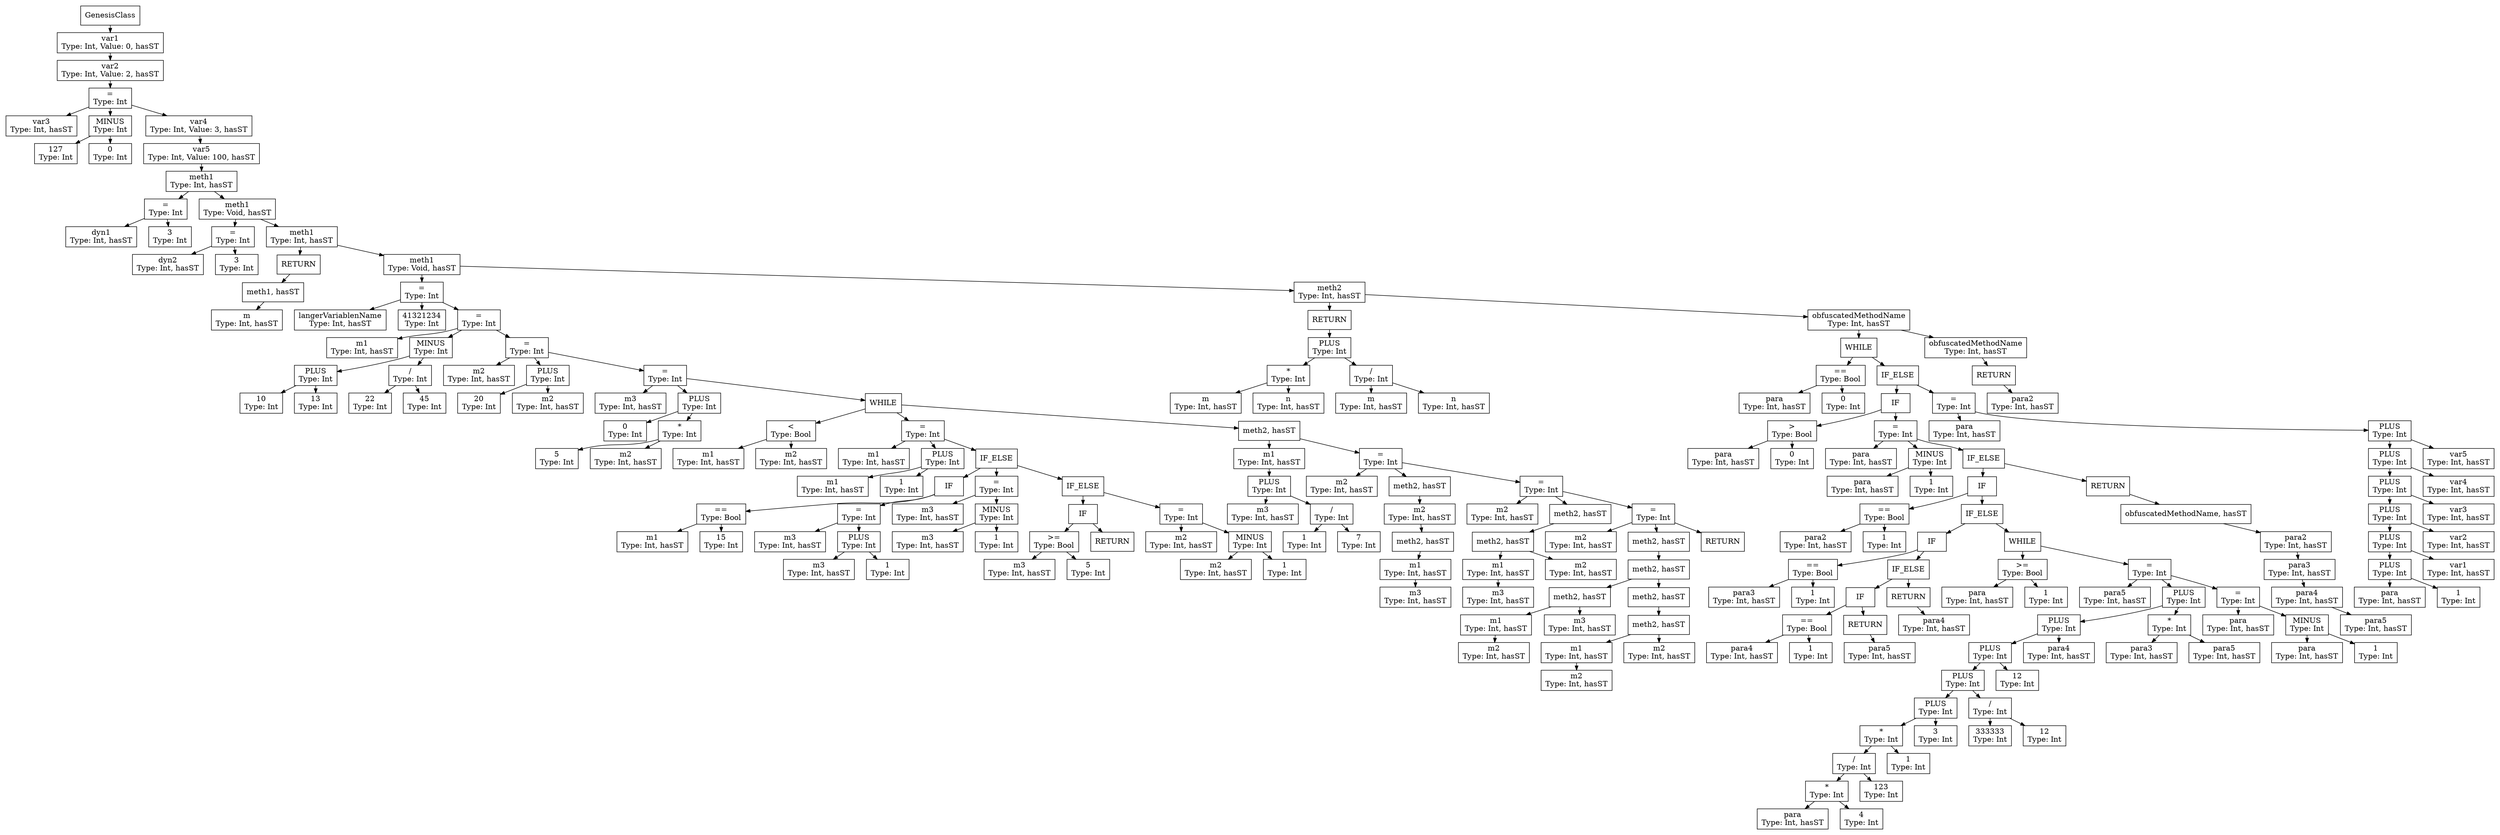 digraph D {
graph [ dpi = 150 ]
nodesep=0.3;
ranksep=0.2;
margin=0.1;
node [shape=box];
edge [arrowsize=0.8];

GenesisClass [label="GenesisClass"];
GenesisClass -> var1;
var1 [label="var1\nType: Int, Value: 0, hasST"];
var1 -> var2;
var2 [label="var2\nType: Int, Value: 2, hasST"];
var2 -> ASSIGN_2;
ASSIGN_2 [label="=\nType: Int"];
ASSIGN_2 -> var3;
var3 [label="var3\nType: Int, hasST"];
ASSIGN_2 -> MINUS_0;
MINUS_0 [label="MINUS\nType: Int"];
MINUS_0 -> N127_2;
N127_2 [label="127\nType: Int"];
MINUS_0 -> N0_3;
N0_3 [label="0\nType: Int"];
ASSIGN_2 -> var4;
var4 [label="var4\nType: Int, Value: 3, hasST"];
var4 -> var5;
var5 [label="var5\nType: Int, Value: 100, hasST"];
var5 -> meth1_0;
meth1_0 [label="meth1\nType: Int, hasST"];
meth1_0 -> ASSIGN_5;
ASSIGN_5 [label="=\nType: Int"];
ASSIGN_5 -> dyn1_0;
dyn1_0 [label="dyn1\nType: Int, hasST"];
ASSIGN_5 -> N3_6;
N3_6 [label="3\nType: Int"];
meth1_0 -> meth1_1;
meth1_1 [label="meth1\nType: Void, hasST"];
meth1_1 -> ASSIGN_6;
ASSIGN_6 [label="=\nType: Int"];
ASSIGN_6 -> dyn2_1;
dyn2_1 [label="dyn2\nType: Int, hasST"];
ASSIGN_6 -> N3_7;
N3_7 [label="3\nType: Int"];
meth1_1 -> meth1_2;
meth1_2 [label="meth1\nType: Int, hasST"];
meth1_2 -> RETURN_0;
RETURN_0 [label="RETURN"];
RETURN_0 -> meth1_C_0;
meth1_C_0 [label="meth1, hasST"];
meth1_C_0 -> m_2;
m_2 [label="m\nType: Int, hasST"];
meth1_2 -> meth1_3;
meth1_3 [label="meth1\nType: Void, hasST"];
meth1_3 -> ASSIGN_7;
ASSIGN_7 [label="=\nType: Int"];
ASSIGN_7 -> langerVariablenName_3;
langerVariablenName_3 [label="langerVariablenName\nType: Int, hasST"];
ASSIGN_7 -> N41321234_8;
N41321234_8 [label="41321234\nType: Int"];
ASSIGN_7 -> ASSIGN_8;
ASSIGN_8 [label="=\nType: Int"];
ASSIGN_8 -> m1_4;
m1_4 [label="m1\nType: Int, hasST"];
ASSIGN_8 -> MINUS_2;
MINUS_2 [label="MINUS\nType: Int"];
MINUS_2 -> PLUS_1;
PLUS_1 [label="PLUS\nType: Int"];
PLUS_1 -> N10_9;
N10_9 [label="10\nType: Int"];
PLUS_1 -> N13_10;
N13_10 [label="13\nType: Int"];
MINUS_2 -> QUOT0;
QUOT0 [label="/\nType: Int"];
QUOT0 -> N22_11;
N22_11 [label="22\nType: Int"];
QUOT0 -> N45_12;
N45_12 [label="45\nType: Int"];
ASSIGN_8 -> ASSIGN_9;
ASSIGN_9 [label="=\nType: Int"];
ASSIGN_9 -> m2_5;
m2_5 [label="m2\nType: Int, hasST"];
ASSIGN_9 -> PLUS_3;
PLUS_3 [label="PLUS\nType: Int"];
PLUS_3 -> N20_13;
N20_13 [label="20\nType: Int"];
PLUS_3 -> m2_6;
m2_6 [label="m2\nType: Int, hasST"];
ASSIGN_9 -> ASSIGN_10;
ASSIGN_10 [label="=\nType: Int"];
ASSIGN_10 -> m3_7;
m3_7 [label="m3\nType: Int, hasST"];
ASSIGN_10 -> PLUS_4;
PLUS_4 [label="PLUS\nType: Int"];
PLUS_4 -> N0_14;
N0_14 [label="0\nType: Int"];
PLUS_4 -> TIMES1;
TIMES1 [label="*\nType: Int"];
TIMES1 -> N5_15;
N5_15 [label="5\nType: Int"];
TIMES1 -> m2_8;
m2_8 [label="m2\nType: Int, hasST"];
ASSIGN_10 -> WHILE_0;
WHILE_0 [label="WHILE"];
WHILE_0 -> LTHAN0;
LTHAN0 [label="<\nType: Bool"];
LTHAN0 -> m1_9;
m1_9 [label="m1\nType: Int, hasST"];
LTHAN0 -> m2_10;
m2_10 [label="m2\nType: Int, hasST"];
WHILE_0 -> ASSIGN_11;
ASSIGN_11 [label="=\nType: Int"];
ASSIGN_11 -> m1_11;
m1_11 [label="m1\nType: Int, hasST"];
ASSIGN_11 -> PLUS_5;
PLUS_5 [label="PLUS\nType: Int"];
PLUS_5 -> m1_12;
m1_12 [label="m1\nType: Int, hasST"];
PLUS_5 -> N1_16;
N1_16 [label="1\nType: Int"];
ASSIGN_11 -> IF_ELSE_0;
IF_ELSE_0 [label="IF_ELSE"];
IF_ELSE_0 -> IF_0;
IF_0 [label="IF"];
IF_0 -> EQUALS1;
EQUALS1 [label="==\nType: Bool"];
EQUALS1 -> m1_13;
m1_13 [label="m1\nType: Int, hasST"];
EQUALS1 -> N15_17;
N15_17 [label="15\nType: Int"];
IF_0 -> ASSIGN_12;
ASSIGN_12 [label="=\nType: Int"];
ASSIGN_12 -> m3_14;
m3_14 [label="m3\nType: Int, hasST"];
ASSIGN_12 -> PLUS_6;
PLUS_6 [label="PLUS\nType: Int"];
PLUS_6 -> m3_15;
m3_15 [label="m3\nType: Int, hasST"];
PLUS_6 -> N1_18;
N1_18 [label="1\nType: Int"];
IF_ELSE_0 -> ASSIGN_13;
ASSIGN_13 [label="=\nType: Int"];
ASSIGN_13 -> m3_16;
m3_16 [label="m3\nType: Int, hasST"];
ASSIGN_13 -> MINUS_7;
MINUS_7 [label="MINUS\nType: Int"];
MINUS_7 -> m3_17;
m3_17 [label="m3\nType: Int, hasST"];
MINUS_7 -> N1_19;
N1_19 [label="1\nType: Int"];
IF_ELSE_0 -> IF_ELSE_1;
IF_ELSE_1 [label="IF_ELSE"];
IF_ELSE_1 -> IF_1;
IF_1 [label="IF"];
IF_1 -> GTHANOR2;
GTHANOR2 [label=">=\nType: Bool"];
GTHANOR2 -> m3_18;
m3_18 [label="m3\nType: Int, hasST"];
GTHANOR2 -> N5_20;
N5_20 [label="5\nType: Int"];
IF_1 -> RETURN_1;
RETURN_1 [label="RETURN"];
IF_ELSE_1 -> ASSIGN_14;
ASSIGN_14 [label="=\nType: Int"];
ASSIGN_14 -> m2_19;
m2_19 [label="m2\nType: Int, hasST"];
ASSIGN_14 -> MINUS_8;
MINUS_8 [label="MINUS\nType: Int"];
MINUS_8 -> m2_20;
m2_20 [label="m2\nType: Int, hasST"];
MINUS_8 -> N1_21;
N1_21 [label="1\nType: Int"];
WHILE_0 -> meth2_C_1;
meth2_C_1 [label="meth2, hasST"];
meth2_C_1 -> m1_21;
m1_21 [label="m1\nType: Int, hasST"];
m1_21 -> PLUS_9;
PLUS_9 [label="PLUS\nType: Int"];
PLUS_9 -> m3_22;
m3_22 [label="m3\nType: Int, hasST"];
PLUS_9 -> QUOT2;
QUOT2 [label="/\nType: Int"];
QUOT2 -> N1_22;
N1_22 [label="1\nType: Int"];
QUOT2 -> N7_23;
N7_23 [label="7\nType: Int"];
meth2_C_1 -> ASSIGN_15;
ASSIGN_15 [label="=\nType: Int"];
ASSIGN_15 -> m2_23;
m2_23 [label="m2\nType: Int, hasST"];
ASSIGN_15 -> meth2_C_2;
meth2_C_2 [label="meth2, hasST"];
meth2_C_2 -> m2_24;
m2_24 [label="m2\nType: Int, hasST"];
m2_24 -> meth2_C_3;
meth2_C_3 [label="meth2, hasST"];
meth2_C_3 -> m1_25;
m1_25 [label="m1\nType: Int, hasST"];
m1_25 -> m3_26;
m3_26 [label="m3\nType: Int, hasST"];
ASSIGN_15 -> ASSIGN_16;
ASSIGN_16 [label="=\nType: Int"];
ASSIGN_16 -> m2_27;
m2_27 [label="m2\nType: Int, hasST"];
ASSIGN_16 -> meth2_C_4;
meth2_C_4 [label="meth2, hasST"];
meth2_C_4 -> meth2_C_5;
meth2_C_5 [label="meth2, hasST"];
meth2_C_5 -> m1_28;
m1_28 [label="m1\nType: Int, hasST"];
m1_28 -> m3_29;
m3_29 [label="m3\nType: Int, hasST"];
meth2_C_5 -> m2_30;
m2_30 [label="m2\nType: Int, hasST"];
ASSIGN_16 -> ASSIGN_17;
ASSIGN_17 [label="=\nType: Int"];
ASSIGN_17 -> m2_31;
m2_31 [label="m2\nType: Int, hasST"];
ASSIGN_17 -> meth2_C_6;
meth2_C_6 [label="meth2, hasST"];
meth2_C_6 -> meth2_C_7;
meth2_C_7 [label="meth2, hasST"];
meth2_C_7 -> meth2_C_8;
meth2_C_8 [label="meth2, hasST"];
meth2_C_8 -> m1_32;
m1_32 [label="m1\nType: Int, hasST"];
m1_32 -> m2_33;
m2_33 [label="m2\nType: Int, hasST"];
meth2_C_8 -> m3_34;
m3_34 [label="m3\nType: Int, hasST"];
meth2_C_7 -> meth2_C_9;
meth2_C_9 [label="meth2, hasST"];
meth2_C_9 -> meth2_C_10;
meth2_C_10 [label="meth2, hasST"];
meth2_C_10 -> m1_35;
m1_35 [label="m1\nType: Int, hasST"];
m1_35 -> m2_36;
m2_36 [label="m2\nType: Int, hasST"];
meth2_C_10 -> m2_37;
m2_37 [label="m2\nType: Int, hasST"];
ASSIGN_17 -> RETURN_2;
RETURN_2 [label="RETURN"];
meth1_3 -> meth2_4;
meth2_4 [label="meth2\nType: Int, hasST"];
meth2_4 -> RETURN_3;
RETURN_3 [label="RETURN"];
RETURN_3 -> PLUS_10;
PLUS_10 [label="PLUS\nType: Int"];
PLUS_10 -> TIMES3;
TIMES3 [label="*\nType: Int"];
TIMES3 -> m_38;
m_38 [label="m\nType: Int, hasST"];
TIMES3 -> n_39;
n_39 [label="n\nType: Int, hasST"];
PLUS_10 -> QUOT4;
QUOT4 [label="/\nType: Int"];
QUOT4 -> m_40;
m_40 [label="m\nType: Int, hasST"];
QUOT4 -> n_41;
n_41 [label="n\nType: Int, hasST"];
meth2_4 -> obfuscatedMethodName_5;
obfuscatedMethodName_5 [label="obfuscatedMethodName\nType: Int, hasST"];
obfuscatedMethodName_5 -> WHILE_1;
WHILE_1 [label="WHILE"];
WHILE_1 -> EQUALS3;
EQUALS3 [label="==\nType: Bool"];
EQUALS3 -> para_42;
para_42 [label="para\nType: Int, hasST"];
EQUALS3 -> N0_24;
N0_24 [label="0\nType: Int"];
WHILE_1 -> IF_ELSE_5;
IF_ELSE_5 [label="IF_ELSE"];
IF_ELSE_5 -> IF_2;
IF_2 [label="IF"];
IF_2 -> GTHAN4;
GTHAN4 [label=">\nType: Bool"];
GTHAN4 -> para_43;
para_43 [label="para\nType: Int, hasST"];
GTHAN4 -> N0_25;
N0_25 [label="0\nType: Int"];
IF_2 -> ASSIGN_18;
ASSIGN_18 [label="=\nType: Int"];
ASSIGN_18 -> para_44;
para_44 [label="para\nType: Int, hasST"];
ASSIGN_18 -> MINUS_11;
MINUS_11 [label="MINUS\nType: Int"];
MINUS_11 -> para_45;
para_45 [label="para\nType: Int, hasST"];
MINUS_11 -> N1_26;
N1_26 [label="1\nType: Int"];
ASSIGN_18 -> IF_ELSE_4;
IF_ELSE_4 [label="IF_ELSE"];
IF_ELSE_4 -> IF_3;
IF_3 [label="IF"];
IF_3 -> EQUALS5;
EQUALS5 [label="==\nType: Bool"];
EQUALS5 -> para2_46;
para2_46 [label="para2\nType: Int, hasST"];
EQUALS5 -> N1_27;
N1_27 [label="1\nType: Int"];
IF_3 -> IF_ELSE_3;
IF_ELSE_3 [label="IF_ELSE"];
IF_ELSE_3 -> IF_4;
IF_4 [label="IF"];
IF_4 -> EQUALS6;
EQUALS6 [label="==\nType: Bool"];
EQUALS6 -> para3_47;
para3_47 [label="para3\nType: Int, hasST"];
EQUALS6 -> N1_28;
N1_28 [label="1\nType: Int"];
IF_4 -> IF_ELSE_2;
IF_ELSE_2 [label="IF_ELSE"];
IF_ELSE_2 -> IF_5;
IF_5 [label="IF"];
IF_5 -> EQUALS7;
EQUALS7 [label="==\nType: Bool"];
EQUALS7 -> para4_48;
para4_48 [label="para4\nType: Int, hasST"];
EQUALS7 -> N1_29;
N1_29 [label="1\nType: Int"];
IF_5 -> RETURN_4;
RETURN_4 [label="RETURN"];
RETURN_4 -> para5_49;
para5_49 [label="para5\nType: Int, hasST"];
IF_ELSE_2 -> RETURN_5;
RETURN_5 [label="RETURN"];
RETURN_5 -> para4_50;
para4_50 [label="para4\nType: Int, hasST"];
IF_ELSE_3 -> WHILE_2;
WHILE_2 [label="WHILE"];
WHILE_2 -> GTHANOR8;
GTHANOR8 [label=">=\nType: Bool"];
GTHANOR8 -> para_51;
para_51 [label="para\nType: Int, hasST"];
GTHANOR8 -> N1_30;
N1_30 [label="1\nType: Int"];
WHILE_2 -> ASSIGN_19;
ASSIGN_19 [label="=\nType: Int"];
ASSIGN_19 -> para5_52;
para5_52 [label="para5\nType: Int, hasST"];
ASSIGN_19 -> PLUS_16;
PLUS_16 [label="PLUS\nType: Int"];
PLUS_16 -> PLUS_15;
PLUS_15 [label="PLUS\nType: Int"];
PLUS_15 -> PLUS_14;
PLUS_14 [label="PLUS\nType: Int"];
PLUS_14 -> PLUS_13;
PLUS_13 [label="PLUS\nType: Int"];
PLUS_13 -> PLUS_12;
PLUS_12 [label="PLUS\nType: Int"];
PLUS_12 -> TIMES7;
TIMES7 [label="*\nType: Int"];
TIMES7 -> QUOT6;
QUOT6 [label="/\nType: Int"];
QUOT6 -> TIMES5;
TIMES5 [label="*\nType: Int"];
TIMES5 -> para_53;
para_53 [label="para\nType: Int, hasST"];
TIMES5 -> N4_31;
N4_31 [label="4\nType: Int"];
QUOT6 -> N123_32;
N123_32 [label="123\nType: Int"];
TIMES7 -> N1_33;
N1_33 [label="1\nType: Int"];
PLUS_12 -> N3_34;
N3_34 [label="3\nType: Int"];
PLUS_13 -> QUOT8;
QUOT8 [label="/\nType: Int"];
QUOT8 -> N333333_35;
N333333_35 [label="333333\nType: Int"];
QUOT8 -> N12_36;
N12_36 [label="12\nType: Int"];
PLUS_14 -> N12_37;
N12_37 [label="12\nType: Int"];
PLUS_15 -> para4_54;
para4_54 [label="para4\nType: Int, hasST"];
PLUS_16 -> TIMES9;
TIMES9 [label="*\nType: Int"];
TIMES9 -> para3_55;
para3_55 [label="para3\nType: Int, hasST"];
TIMES9 -> para5_56;
para5_56 [label="para5\nType: Int, hasST"];
ASSIGN_19 -> ASSIGN_20;
ASSIGN_20 [label="=\nType: Int"];
ASSIGN_20 -> para_57;
para_57 [label="para\nType: Int, hasST"];
ASSIGN_20 -> MINUS_17;
MINUS_17 [label="MINUS\nType: Int"];
MINUS_17 -> para_58;
para_58 [label="para\nType: Int, hasST"];
MINUS_17 -> N1_38;
N1_38 [label="1\nType: Int"];
IF_ELSE_4 -> RETURN_6;
RETURN_6 [label="RETURN"];
RETURN_6 -> obfuscatedMethodName_C_11;
obfuscatedMethodName_C_11 [label="obfuscatedMethodName, hasST"];
obfuscatedMethodName_C_11 -> para2_59;
para2_59 [label="para2\nType: Int, hasST"];
para2_59 -> para3_60;
para3_60 [label="para3\nType: Int, hasST"];
para3_60 -> para4_61;
para4_61 [label="para4\nType: Int, hasST"];
para4_61 -> para5_62;
para5_62 [label="para5\nType: Int, hasST"];
IF_ELSE_5 -> ASSIGN_21;
ASSIGN_21 [label="=\nType: Int"];
ASSIGN_21 -> para_63;
para_63 [label="para\nType: Int, hasST"];
ASSIGN_21 -> PLUS_23;
PLUS_23 [label="PLUS\nType: Int"];
PLUS_23 -> PLUS_22;
PLUS_22 [label="PLUS\nType: Int"];
PLUS_22 -> PLUS_21;
PLUS_21 [label="PLUS\nType: Int"];
PLUS_21 -> PLUS_20;
PLUS_20 [label="PLUS\nType: Int"];
PLUS_20 -> PLUS_19;
PLUS_19 [label="PLUS\nType: Int"];
PLUS_19 -> PLUS_18;
PLUS_18 [label="PLUS\nType: Int"];
PLUS_18 -> para_64;
para_64 [label="para\nType: Int, hasST"];
PLUS_18 -> N1_39;
N1_39 [label="1\nType: Int"];
PLUS_19 -> var1_65;
var1_65 [label="var1\nType: Int, hasST"];
PLUS_20 -> var2_66;
var2_66 [label="var2\nType: Int, hasST"];
PLUS_21 -> var3_67;
var3_67 [label="var3\nType: Int, hasST"];
PLUS_22 -> var4_68;
var4_68 [label="var4\nType: Int, hasST"];
PLUS_23 -> var5_69;
var5_69 [label="var5\nType: Int, hasST"];
obfuscatedMethodName_5 -> obfuscatedMethodName_6;
obfuscatedMethodName_6 [label="obfuscatedMethodName\nType: Int, hasST"];
obfuscatedMethodName_6 -> RETURN_7;
RETURN_7 [label="RETURN"];
RETURN_7 -> para2_70;
para2_70 [label="para2\nType: Int, hasST"];

}